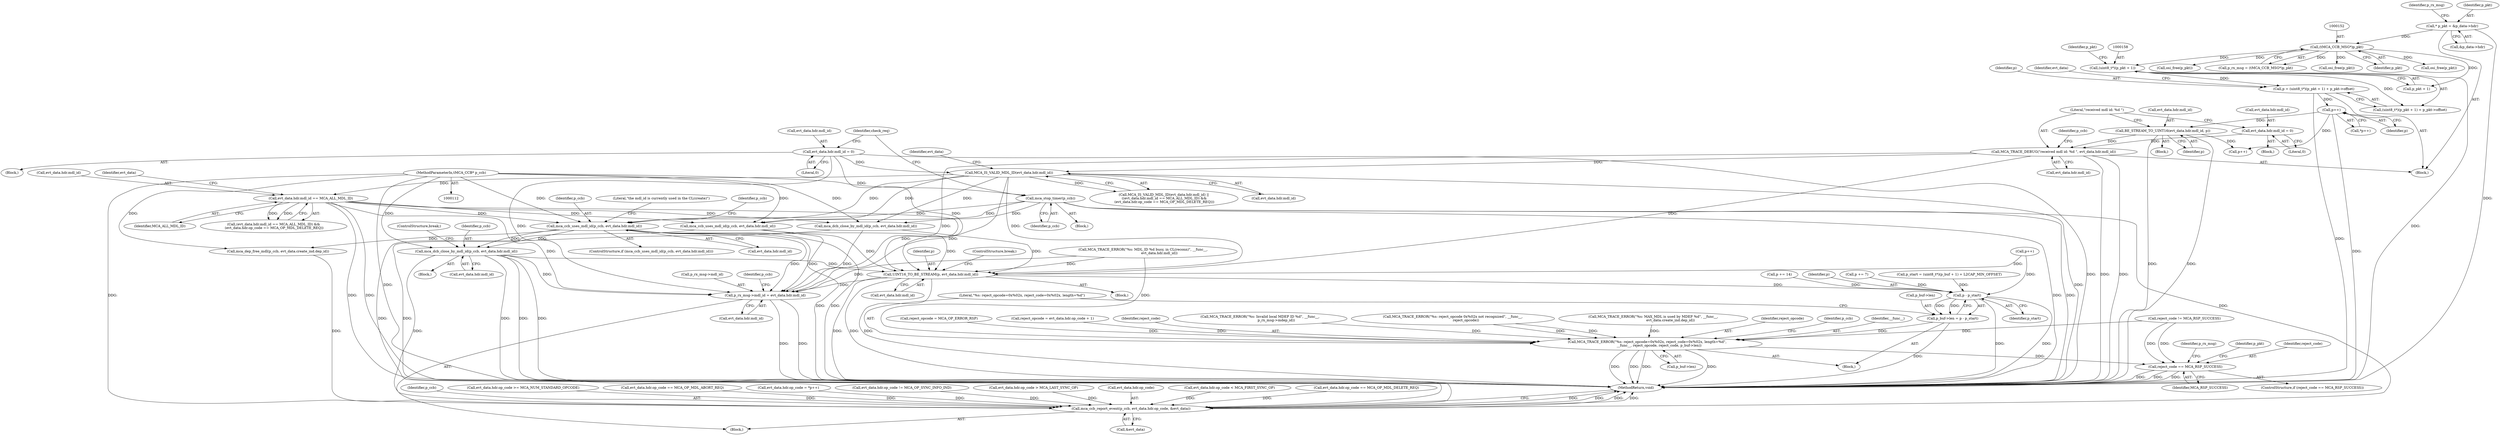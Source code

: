 digraph "0_Android_5216e6120160b28d76e9ee4dff9995e772647511@API" {
"1000514" [label="(Call,mca_dcb_close_by_mdl_id(p_ccb, evt_data.hdr.mdl_id))"];
"1000504" [label="(Call,mca_ccb_uses_mdl_id(p_ccb, evt_data.hdr.mdl_id))"];
"1000345" [label="(Call,mca_stop_timer(p_ccb))"];
"1000113" [label="(MethodParameterIn,tMCA_CCB* p_ccb)"];
"1000423" [label="(Call,MCA_IS_VALID_MDL_ID(evt_data.hdr.mdl_id))"];
"1000395" [label="(Call,evt_data.hdr.mdl_id = 0)"];
"1000209" [label="(Call,MCA_TRACE_DEBUG(\"received mdl id: %d \", evt_data.hdr.mdl_id))"];
"1000190" [label="(Call,BE_STREAM_TO_UINT16(evt_data.hdr.mdl_id, p))"];
"1000172" [label="(Call,p++)"];
"1000154" [label="(Call,p = (uint8_t*)(p_pkt + 1) + p_pkt->offset)"];
"1000157" [label="(Call,(uint8_t*)(p_pkt + 1))"];
"1000151" [label="(Call,(tMCA_CCB_MSG*)p_pkt)"];
"1000117" [label="(Call,* p_pkt = &p_data->hdr)"];
"1000202" [label="(Call,evt_data.hdr.mdl_id = 0)"];
"1000430" [label="(Call,evt_data.hdr.mdl_id == MCA_ALL_MDL_ID)"];
"1000648" [label="(Call,UINT16_TO_BE_STREAM(p, evt_data.hdr.mdl_id))"];
"1000690" [label="(Call,p - p_start)"];
"1000686" [label="(Call,p_buf->len = p - p_start)"];
"1000693" [label="(Call,MCA_TRACE_ERROR(\"%s: reject_opcode=0x%02x, reject_code=0x%02x, length=%d\",\n                      __func__, reject_opcode, reject_code, p_buf->len))"];
"1000711" [label="(Call,reject_code == MCA_RSP_SUCCESS)"];
"1000724" [label="(Call,p_rx_msg->mdl_id = evt_data.hdr.mdl_id)"];
"1000748" [label="(Call,mca_ccb_report_event(p_ccb, evt_data.hdr.op_code, &evt_data))"];
"1000219" [label="(Identifier,p_ccb)"];
"1000694" [label="(Literal,\"%s: reject_opcode=0x%02x, reject_code=0x%02x, length=%d\")"];
"1000129" [label="(Identifier,p_rx_msg)"];
"1000211" [label="(Call,evt_data.hdr.mdl_id)"];
"1000119" [label="(Call,&p_data->hdr)"];
"1000670" [label="(Call,p += 14)"];
"1000202" [label="(Call,evt_data.hdr.mdl_id = 0)"];
"1000436" [label="(Identifier,MCA_ALL_MDL_ID)"];
"1000208" [label="(Literal,0)"];
"1000422" [label="(Call,MCA_IS_VALID_MDL_ID(evt_data.hdr.mdl_id) ||\n ((evt_data.hdr.mdl_id == MCA_ALL_MDL_ID) &&\n (evt_data.hdr.op_code == MCA_OP_MDL_DELETE_REQ)))"];
"1000392" [label="(Call,reject_opcode = MCA_OP_ERROR_RSP)"];
"1000749" [label="(Identifier,p_ccb)"];
"1000556" [label="(Call,MCA_TRACE_ERROR(\"%s: MDL_ID %d busy, in CL(reconn)\", __func__,\n                              evt_data.hdr.mdl_id))"];
"1000431" [label="(Call,evt_data.hdr.mdl_id)"];
"1000210" [label="(Literal,\"received mdl id: %d \")"];
"1000514" [label="(Call,mca_dcb_close_by_mdl_id(p_ccb, evt_data.hdr.mdl_id))"];
"1000155" [label="(Identifier,p)"];
"1000758" [label="(Call,osi_free(p_pkt))"];
"1000346" [label="(Identifier,p_ccb)"];
"1000588" [label="(Call,reject_code != MCA_RSP_SUCCESS)"];
"1000174" [label="(Call,reject_opcode = evt_data.hdr.op_code + 1)"];
"1000755" [label="(Call,&evt_data)"];
"1000209" [label="(Call,MCA_TRACE_DEBUG(\"received mdl id: %d \", evt_data.hdr.mdl_id))"];
"1000697" [label="(Identifier,reject_code)"];
"1000493" [label="(Call,MCA_TRACE_ERROR(\"%s: Invalid local MDEP ID %d\", __func__,\n                              p_rx_msg->mdep_id))"];
"1000154" [label="(Call,p = (uint8_t*)(p_pkt + 1) + p_pkt->offset)"];
"1000151" [label="(Call,(tMCA_CCB_MSG*)p_pkt)"];
"1000306" [label="(Block,)"];
"1000633" [label="(Call,p++)"];
"1000675" [label="(Call,MCA_TRACE_ERROR(\"%s: reject_opcode 0x%02x not recognized\", __func__,\n                        reject_opcode))"];
"1000725" [label="(Call,p_rx_msg->mdl_id)"];
"1000118" [label="(Identifier,p_pkt)"];
"1000690" [label="(Call,p - p_start)"];
"1000149" [label="(Call,p_rx_msg = (tMCA_CCB_MSG*)p_pkt)"];
"1000534" [label="(Call,MCA_TRACE_ERROR(\"%s: MAX_MDL is used by MDEP %d\", __func__,\n                                evt_data.create_ind.dep_id))"];
"1000691" [label="(Identifier,p)"];
"1000661" [label="(Call,p += 7)"];
"1000760" [label="(MethodReturn,void)"];
"1000713" [label="(Identifier,MCA_RSP_SUCCESS)"];
"1000696" [label="(Identifier,reject_opcode)"];
"1000545" [label="(ControlStructure,break;)"];
"1000748" [label="(Call,mca_ccb_report_event(p_ccb, evt_data.hdr.op_code, &evt_data))"];
"1000345" [label="(Call,mca_stop_timer(p_ccb))"];
"1000172" [label="(Call,p++)"];
"1000515" [label="(Identifier,p_ccb)"];
"1000401" [label="(Literal,0)"];
"1000115" [label="(Block,)"];
"1000173" [label="(Identifier,p)"];
"1000728" [label="(Call,evt_data.hdr.mdl_id)"];
"1000370" [label="(Call,evt_data.hdr.op_code >= MCA_NUM_STANDARD_OPCODE)"];
"1000703" [label="(Identifier,p_ccb)"];
"1000717" [label="(Identifier,p_rx_msg)"];
"1000513" [label="(Literal,\"the mdl_id is currently used in the CL(create)\")"];
"1000714" [label="(Block,)"];
"1000649" [label="(Identifier,p)"];
"1000686" [label="(Call,p_buf->len = p - p_start)"];
"1000642" [label="(Block,)"];
"1000232" [label="(Call,evt_data.hdr.op_code == MCA_OP_MDL_ABORT_REQ)"];
"1000687" [label="(Call,p_buf->len)"];
"1000440" [label="(Identifier,evt_data)"];
"1000113" [label="(MethodParameterIn,tMCA_CCB* p_ccb)"];
"1000741" [label="(Call,osi_free(p_pkt))"];
"1000698" [label="(Call,p_buf->len)"];
"1000526" [label="(Identifier,p_ccb)"];
"1000463" [label="(Call,p++)"];
"1000165" [label="(Call,evt_data.hdr.op_code = *p++)"];
"1000648" [label="(Call,UINT16_TO_BE_STREAM(p, evt_data.hdr.mdl_id))"];
"1000591" [label="(Call,evt_data.hdr.op_code != MCA_OP_SYNC_INFO_IND)"];
"1000692" [label="(Identifier,p_start)"];
"1000423" [label="(Call,MCA_IS_VALID_MDL_ID(evt_data.hdr.mdl_id))"];
"1000159" [label="(Call,p_pkt + 1)"];
"1000759" [label="(Identifier,p_pkt)"];
"1000156" [label="(Call,(uint8_t*)(p_pkt + 1) + p_pkt->offset)"];
"1000504" [label="(Call,mca_ccb_uses_mdl_id(p_ccb, evt_data.hdr.mdl_id))"];
"1000171" [label="(Call,*p++)"];
"1000189" [label="(Block,)"];
"1000710" [label="(ControlStructure,if (reject_code == MCA_RSP_SUCCESS))"];
"1000735" [label="(Identifier,p_ccb)"];
"1000503" [label="(ControlStructure,if (mca_ccb_uses_mdl_id(p_ccb, evt_data.hdr.mdl_id)))"];
"1000525" [label="(Call,mca_dep_free_mdl(p_ccb, evt_data.create_ind.dep_id))"];
"1000117" [label="(Call,* p_pkt = &p_data->hdr)"];
"1000617" [label="(Call,p_start = (uint8_t*)(p_buf + 1) + L2CAP_MIN_OFFSET)"];
"1000384" [label="(Call,evt_data.hdr.op_code > MCA_LAST_SYNC_OP)"];
"1000168" [label="(Identifier,evt_data)"];
"1000750" [label="(Call,evt_data.hdr.op_code)"];
"1000430" [label="(Call,evt_data.hdr.mdl_id == MCA_ALL_MDL_ID)"];
"1000191" [label="(Call,evt_data.hdr.mdl_id)"];
"1000506" [label="(Call,evt_data.hdr.mdl_id)"];
"1000190" [label="(Call,BE_STREAM_TO_UINT16(evt_data.hdr.mdl_id, p))"];
"1000650" [label="(Call,evt_data.hdr.mdl_id)"];
"1000396" [label="(Call,evt_data.hdr.mdl_id)"];
"1000377" [label="(Call,evt_data.hdr.op_code < MCA_FIRST_SYNC_OP)"];
"1000153" [label="(Identifier,p_pkt)"];
"1000505" [label="(Identifier,p_ccb)"];
"1000711" [label="(Call,reject_code == MCA_RSP_SUCCESS)"];
"1000424" [label="(Call,evt_data.hdr.mdl_id)"];
"1000685" [label="(Block,)"];
"1000724" [label="(Call,p_rx_msg->mdl_id = evt_data.hdr.mdl_id)"];
"1000693" [label="(Call,MCA_TRACE_ERROR(\"%s: reject_opcode=0x%02x, reject_code=0x%02x, length=%d\",\n                      __func__, reject_opcode, reject_code, p_buf->len))"];
"1000163" [label="(Identifier,p_pkt)"];
"1000516" [label="(Call,evt_data.hdr.mdl_id)"];
"1000349" [label="(Call,osi_free(p_pkt))"];
"1000695" [label="(Identifier,__func__)"];
"1000203" [label="(Call,evt_data.hdr.mdl_id)"];
"1000437" [label="(Call,evt_data.hdr.op_code == MCA_OP_MDL_DELETE_REQ)"];
"1000511" [label="(Block,)"];
"1000712" [label="(Identifier,reject_code)"];
"1000395" [label="(Call,evt_data.hdr.mdl_id = 0)"];
"1000157" [label="(Call,(uint8_t*)(p_pkt + 1))"];
"1000548" [label="(Call,mca_ccb_uses_mdl_id(p_ccb, evt_data.hdr.mdl_id))"];
"1000411" [label="(Identifier,check_req)"];
"1000574" [label="(Call,mca_dcb_close_by_mdl_id(p_ccb, evt_data.hdr.mdl_id))"];
"1000433" [label="(Identifier,evt_data)"];
"1000655" [label="(ControlStructure,break;)"];
"1000198" [label="(Block,)"];
"1000429" [label="(Call,(evt_data.hdr.mdl_id == MCA_ALL_MDL_ID) &&\n (evt_data.hdr.op_code == MCA_OP_MDL_DELETE_REQ))"];
"1000391" [label="(Block,)"];
"1000196" [label="(Identifier,p)"];
"1000514" -> "1000511"  [label="AST: "];
"1000514" -> "1000516"  [label="CFG: "];
"1000515" -> "1000514"  [label="AST: "];
"1000516" -> "1000514"  [label="AST: "];
"1000545" -> "1000514"  [label="CFG: "];
"1000514" -> "1000760"  [label="DDG: "];
"1000514" -> "1000760"  [label="DDG: "];
"1000514" -> "1000760"  [label="DDG: "];
"1000504" -> "1000514"  [label="DDG: "];
"1000504" -> "1000514"  [label="DDG: "];
"1000113" -> "1000514"  [label="DDG: "];
"1000514" -> "1000648"  [label="DDG: "];
"1000514" -> "1000724"  [label="DDG: "];
"1000514" -> "1000748"  [label="DDG: "];
"1000504" -> "1000503"  [label="AST: "];
"1000504" -> "1000506"  [label="CFG: "];
"1000505" -> "1000504"  [label="AST: "];
"1000506" -> "1000504"  [label="AST: "];
"1000513" -> "1000504"  [label="CFG: "];
"1000526" -> "1000504"  [label="CFG: "];
"1000504" -> "1000760"  [label="DDG: "];
"1000504" -> "1000760"  [label="DDG: "];
"1000345" -> "1000504"  [label="DDG: "];
"1000113" -> "1000504"  [label="DDG: "];
"1000423" -> "1000504"  [label="DDG: "];
"1000430" -> "1000504"  [label="DDG: "];
"1000504" -> "1000525"  [label="DDG: "];
"1000504" -> "1000648"  [label="DDG: "];
"1000504" -> "1000724"  [label="DDG: "];
"1000345" -> "1000306"  [label="AST: "];
"1000345" -> "1000346"  [label="CFG: "];
"1000346" -> "1000345"  [label="AST: "];
"1000411" -> "1000345"  [label="CFG: "];
"1000345" -> "1000760"  [label="DDG: "];
"1000345" -> "1000760"  [label="DDG: "];
"1000113" -> "1000345"  [label="DDG: "];
"1000345" -> "1000548"  [label="DDG: "];
"1000345" -> "1000574"  [label="DDG: "];
"1000345" -> "1000748"  [label="DDG: "];
"1000113" -> "1000112"  [label="AST: "];
"1000113" -> "1000760"  [label="DDG: "];
"1000113" -> "1000525"  [label="DDG: "];
"1000113" -> "1000548"  [label="DDG: "];
"1000113" -> "1000574"  [label="DDG: "];
"1000113" -> "1000748"  [label="DDG: "];
"1000423" -> "1000422"  [label="AST: "];
"1000423" -> "1000424"  [label="CFG: "];
"1000424" -> "1000423"  [label="AST: "];
"1000433" -> "1000423"  [label="CFG: "];
"1000422" -> "1000423"  [label="CFG: "];
"1000423" -> "1000760"  [label="DDG: "];
"1000423" -> "1000422"  [label="DDG: "];
"1000395" -> "1000423"  [label="DDG: "];
"1000209" -> "1000423"  [label="DDG: "];
"1000423" -> "1000430"  [label="DDG: "];
"1000423" -> "1000548"  [label="DDG: "];
"1000423" -> "1000574"  [label="DDG: "];
"1000423" -> "1000648"  [label="DDG: "];
"1000423" -> "1000724"  [label="DDG: "];
"1000395" -> "1000391"  [label="AST: "];
"1000395" -> "1000401"  [label="CFG: "];
"1000396" -> "1000395"  [label="AST: "];
"1000401" -> "1000395"  [label="AST: "];
"1000411" -> "1000395"  [label="CFG: "];
"1000395" -> "1000760"  [label="DDG: "];
"1000395" -> "1000648"  [label="DDG: "];
"1000395" -> "1000724"  [label="DDG: "];
"1000209" -> "1000115"  [label="AST: "];
"1000209" -> "1000211"  [label="CFG: "];
"1000210" -> "1000209"  [label="AST: "];
"1000211" -> "1000209"  [label="AST: "];
"1000219" -> "1000209"  [label="CFG: "];
"1000209" -> "1000760"  [label="DDG: "];
"1000209" -> "1000760"  [label="DDG: "];
"1000190" -> "1000209"  [label="DDG: "];
"1000202" -> "1000209"  [label="DDG: "];
"1000209" -> "1000648"  [label="DDG: "];
"1000209" -> "1000724"  [label="DDG: "];
"1000190" -> "1000189"  [label="AST: "];
"1000190" -> "1000196"  [label="CFG: "];
"1000191" -> "1000190"  [label="AST: "];
"1000196" -> "1000190"  [label="AST: "];
"1000210" -> "1000190"  [label="CFG: "];
"1000190" -> "1000760"  [label="DDG: "];
"1000190" -> "1000760"  [label="DDG: "];
"1000172" -> "1000190"  [label="DDG: "];
"1000190" -> "1000463"  [label="DDG: "];
"1000172" -> "1000171"  [label="AST: "];
"1000172" -> "1000173"  [label="CFG: "];
"1000173" -> "1000172"  [label="AST: "];
"1000171" -> "1000172"  [label="CFG: "];
"1000172" -> "1000760"  [label="DDG: "];
"1000154" -> "1000172"  [label="DDG: "];
"1000172" -> "1000463"  [label="DDG: "];
"1000154" -> "1000115"  [label="AST: "];
"1000154" -> "1000156"  [label="CFG: "];
"1000155" -> "1000154"  [label="AST: "];
"1000156" -> "1000154"  [label="AST: "];
"1000168" -> "1000154"  [label="CFG: "];
"1000154" -> "1000760"  [label="DDG: "];
"1000157" -> "1000154"  [label="DDG: "];
"1000157" -> "1000156"  [label="AST: "];
"1000157" -> "1000159"  [label="CFG: "];
"1000158" -> "1000157"  [label="AST: "];
"1000159" -> "1000157"  [label="AST: "];
"1000163" -> "1000157"  [label="CFG: "];
"1000157" -> "1000760"  [label="DDG: "];
"1000157" -> "1000156"  [label="DDG: "];
"1000151" -> "1000157"  [label="DDG: "];
"1000151" -> "1000149"  [label="AST: "];
"1000151" -> "1000153"  [label="CFG: "];
"1000152" -> "1000151"  [label="AST: "];
"1000153" -> "1000151"  [label="AST: "];
"1000149" -> "1000151"  [label="CFG: "];
"1000151" -> "1000149"  [label="DDG: "];
"1000117" -> "1000151"  [label="DDG: "];
"1000151" -> "1000159"  [label="DDG: "];
"1000151" -> "1000349"  [label="DDG: "];
"1000151" -> "1000741"  [label="DDG: "];
"1000151" -> "1000758"  [label="DDG: "];
"1000117" -> "1000115"  [label="AST: "];
"1000117" -> "1000119"  [label="CFG: "];
"1000118" -> "1000117"  [label="AST: "];
"1000119" -> "1000117"  [label="AST: "];
"1000129" -> "1000117"  [label="CFG: "];
"1000117" -> "1000760"  [label="DDG: "];
"1000202" -> "1000198"  [label="AST: "];
"1000202" -> "1000208"  [label="CFG: "];
"1000203" -> "1000202"  [label="AST: "];
"1000208" -> "1000202"  [label="AST: "];
"1000210" -> "1000202"  [label="CFG: "];
"1000430" -> "1000429"  [label="AST: "];
"1000430" -> "1000436"  [label="CFG: "];
"1000431" -> "1000430"  [label="AST: "];
"1000436" -> "1000430"  [label="AST: "];
"1000440" -> "1000430"  [label="CFG: "];
"1000429" -> "1000430"  [label="CFG: "];
"1000430" -> "1000760"  [label="DDG: "];
"1000430" -> "1000760"  [label="DDG: "];
"1000430" -> "1000429"  [label="DDG: "];
"1000430" -> "1000429"  [label="DDG: "];
"1000430" -> "1000548"  [label="DDG: "];
"1000430" -> "1000574"  [label="DDG: "];
"1000430" -> "1000648"  [label="DDG: "];
"1000430" -> "1000724"  [label="DDG: "];
"1000648" -> "1000642"  [label="AST: "];
"1000648" -> "1000650"  [label="CFG: "];
"1000649" -> "1000648"  [label="AST: "];
"1000650" -> "1000648"  [label="AST: "];
"1000655" -> "1000648"  [label="CFG: "];
"1000648" -> "1000760"  [label="DDG: "];
"1000648" -> "1000760"  [label="DDG: "];
"1000648" -> "1000760"  [label="DDG: "];
"1000633" -> "1000648"  [label="DDG: "];
"1000574" -> "1000648"  [label="DDG: "];
"1000548" -> "1000648"  [label="DDG: "];
"1000556" -> "1000648"  [label="DDG: "];
"1000648" -> "1000690"  [label="DDG: "];
"1000648" -> "1000724"  [label="DDG: "];
"1000690" -> "1000686"  [label="AST: "];
"1000690" -> "1000692"  [label="CFG: "];
"1000691" -> "1000690"  [label="AST: "];
"1000692" -> "1000690"  [label="AST: "];
"1000686" -> "1000690"  [label="CFG: "];
"1000690" -> "1000760"  [label="DDG: "];
"1000690" -> "1000760"  [label="DDG: "];
"1000690" -> "1000686"  [label="DDG: "];
"1000690" -> "1000686"  [label="DDG: "];
"1000661" -> "1000690"  [label="DDG: "];
"1000670" -> "1000690"  [label="DDG: "];
"1000633" -> "1000690"  [label="DDG: "];
"1000617" -> "1000690"  [label="DDG: "];
"1000686" -> "1000685"  [label="AST: "];
"1000687" -> "1000686"  [label="AST: "];
"1000694" -> "1000686"  [label="CFG: "];
"1000686" -> "1000760"  [label="DDG: "];
"1000686" -> "1000693"  [label="DDG: "];
"1000693" -> "1000685"  [label="AST: "];
"1000693" -> "1000698"  [label="CFG: "];
"1000694" -> "1000693"  [label="AST: "];
"1000695" -> "1000693"  [label="AST: "];
"1000696" -> "1000693"  [label="AST: "];
"1000697" -> "1000693"  [label="AST: "];
"1000698" -> "1000693"  [label="AST: "];
"1000703" -> "1000693"  [label="CFG: "];
"1000693" -> "1000760"  [label="DDG: "];
"1000693" -> "1000760"  [label="DDG: "];
"1000693" -> "1000760"  [label="DDG: "];
"1000693" -> "1000760"  [label="DDG: "];
"1000675" -> "1000693"  [label="DDG: "];
"1000675" -> "1000693"  [label="DDG: "];
"1000534" -> "1000693"  [label="DDG: "];
"1000493" -> "1000693"  [label="DDG: "];
"1000556" -> "1000693"  [label="DDG: "];
"1000392" -> "1000693"  [label="DDG: "];
"1000174" -> "1000693"  [label="DDG: "];
"1000588" -> "1000693"  [label="DDG: "];
"1000693" -> "1000711"  [label="DDG: "];
"1000711" -> "1000710"  [label="AST: "];
"1000711" -> "1000713"  [label="CFG: "];
"1000712" -> "1000711"  [label="AST: "];
"1000713" -> "1000711"  [label="AST: "];
"1000717" -> "1000711"  [label="CFG: "];
"1000759" -> "1000711"  [label="CFG: "];
"1000711" -> "1000760"  [label="DDG: "];
"1000711" -> "1000760"  [label="DDG: "];
"1000711" -> "1000760"  [label="DDG: "];
"1000588" -> "1000711"  [label="DDG: "];
"1000588" -> "1000711"  [label="DDG: "];
"1000724" -> "1000714"  [label="AST: "];
"1000724" -> "1000728"  [label="CFG: "];
"1000725" -> "1000724"  [label="AST: "];
"1000728" -> "1000724"  [label="AST: "];
"1000735" -> "1000724"  [label="CFG: "];
"1000724" -> "1000760"  [label="DDG: "];
"1000724" -> "1000760"  [label="DDG: "];
"1000574" -> "1000724"  [label="DDG: "];
"1000548" -> "1000724"  [label="DDG: "];
"1000556" -> "1000724"  [label="DDG: "];
"1000748" -> "1000714"  [label="AST: "];
"1000748" -> "1000755"  [label="CFG: "];
"1000749" -> "1000748"  [label="AST: "];
"1000750" -> "1000748"  [label="AST: "];
"1000755" -> "1000748"  [label="AST: "];
"1000760" -> "1000748"  [label="CFG: "];
"1000748" -> "1000760"  [label="DDG: "];
"1000748" -> "1000760"  [label="DDG: "];
"1000748" -> "1000760"  [label="DDG: "];
"1000748" -> "1000760"  [label="DDG: "];
"1000574" -> "1000748"  [label="DDG: "];
"1000525" -> "1000748"  [label="DDG: "];
"1000548" -> "1000748"  [label="DDG: "];
"1000232" -> "1000748"  [label="DDG: "];
"1000437" -> "1000748"  [label="DDG: "];
"1000591" -> "1000748"  [label="DDG: "];
"1000377" -> "1000748"  [label="DDG: "];
"1000384" -> "1000748"  [label="DDG: "];
"1000370" -> "1000748"  [label="DDG: "];
"1000165" -> "1000748"  [label="DDG: "];
}
